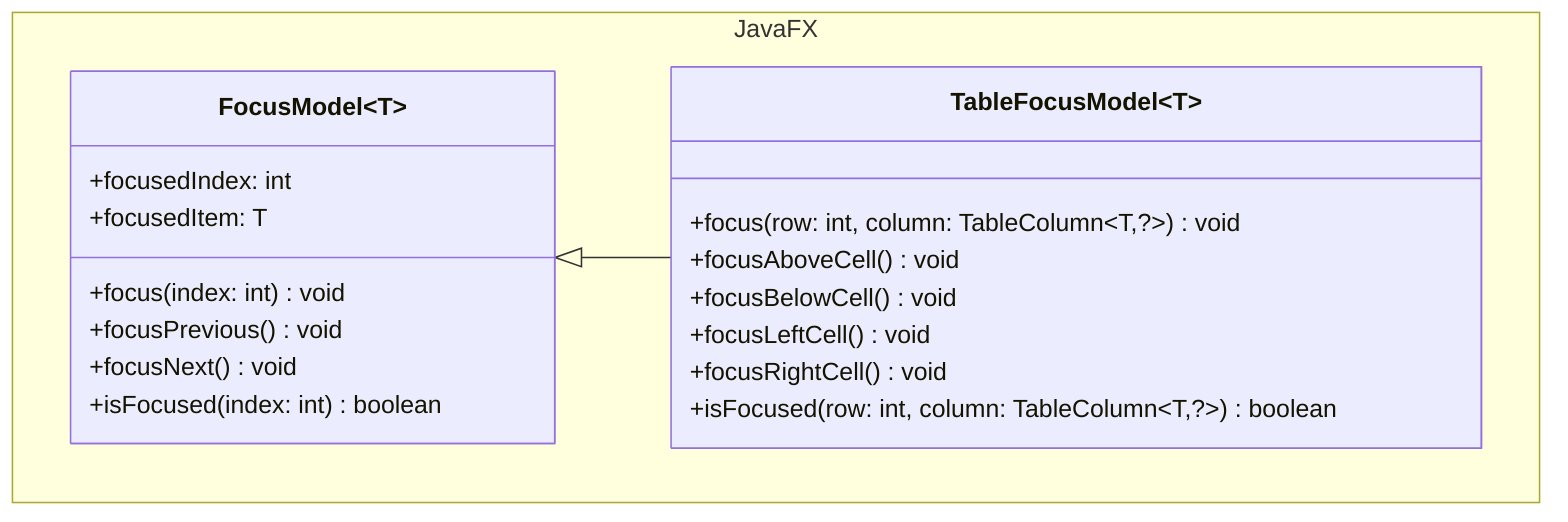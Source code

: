 classDiagram

    namespace JavaFX {

        class FocusModel["FocusModel&lt;T&gt;"] {
            +focusedIndex: int
            +focusedItem: T
            +focus(index: int) void
            +focusPrevious() void
            +focusNext() void
            +isFocused(index: int) boolean
        }

        class TableFocusModel["TableFocusModel&lt;T&gt;"] {
            +focus(row: int, column: TableColumn~T,?~) void
            +focusAboveCell() void
            +focusBelowCell() void
            +focusLeftCell() void
            +focusRightCell() void
            +isFocused(row: int, column: TableColumn~T,?~) boolean
        }

    }

    FocusModel <|-- TableFocusModel